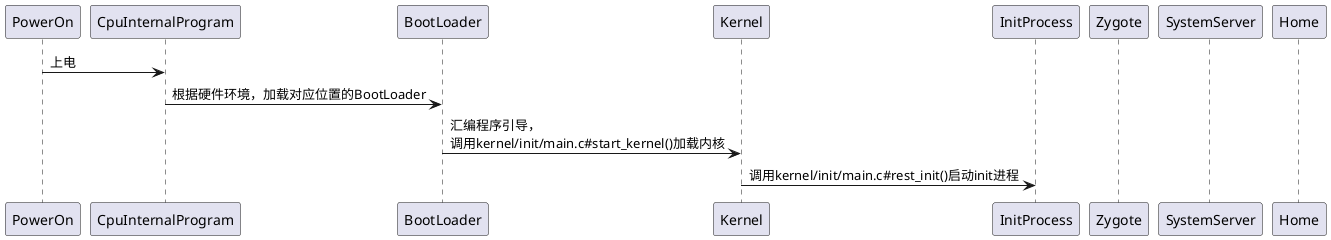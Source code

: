 @startuml

'participants below

participant "PowerOn"

participant "CpuInternalProgram" as CpuInPg

participant "BootLoader"

participant "Kernel"

participant "InitProcess"

participant "Zygote"

participant "SystemServer"

participant "Home"

'sequence below

PowerOn -> CpuInPg : 上电

CpuInPg -> BootLoader : 根据硬件环境，加载对应位置的BootLoader

BootLoader -> Kernel : 汇编程序引导，\n调用kernel/init/main.c#start_kernel()加载内核

Kernel -> InitProcess : 调用kernel/init/main.c#rest_init()启动init进程



@enduml
